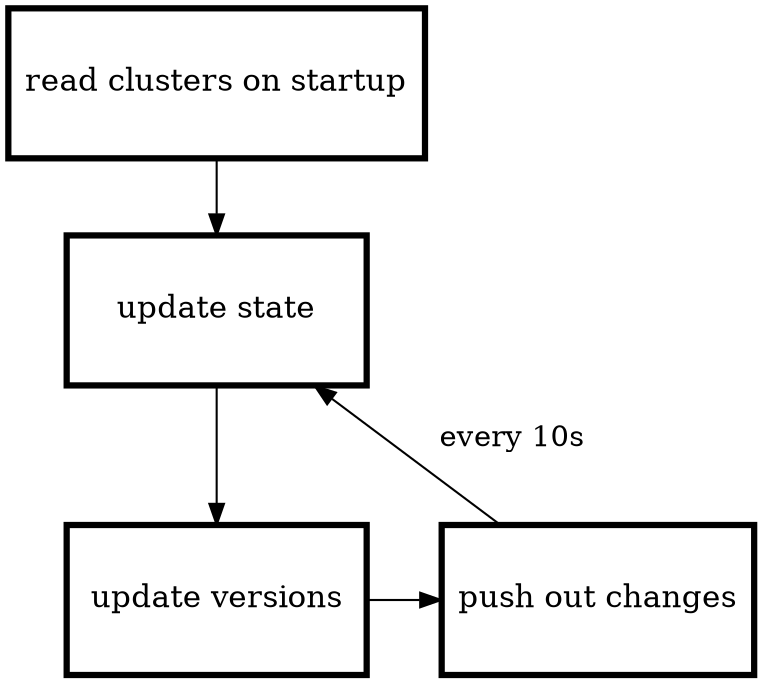 digraph xds_bin {
  node[fontsize=15, color = black, shape = box, width=2, height=1] ;
  a[label="read clusters on startup", group="1",penwidth=3];
  b[label="update state",penwidth=3];
  c[label="update versions",penwidth=3];
  d[label="push out changes",penwidth=3] ;
  {rank =same; c[group=2]; d[group=2]}

  a->b->c->d;

  d->b[label="every 10s\n\n",constraint=false];
}
